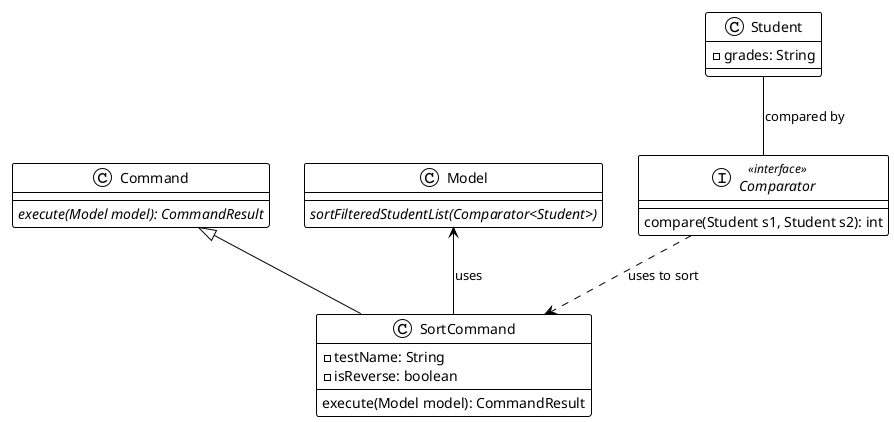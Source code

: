 @startuml SortFeatureClassDiagram
!theme plain

class Command {
    {abstract} execute(Model model): CommandResult
}

class SortCommand {
    -testName: String
    -isReverse: boolean
    execute(Model model): CommandResult
}

class Model {
    {abstract} sortFilteredStudentList(Comparator<Student>)
}

class Student {
    -grades: String
}

interface Comparator <<interface>> {
    compare(Student s1, Student s2): int
}

Command <|-- SortCommand
Model <-- SortCommand : uses
Comparator ..> SortCommand : uses to sort
Student -- Comparator : compared by

@enduml
